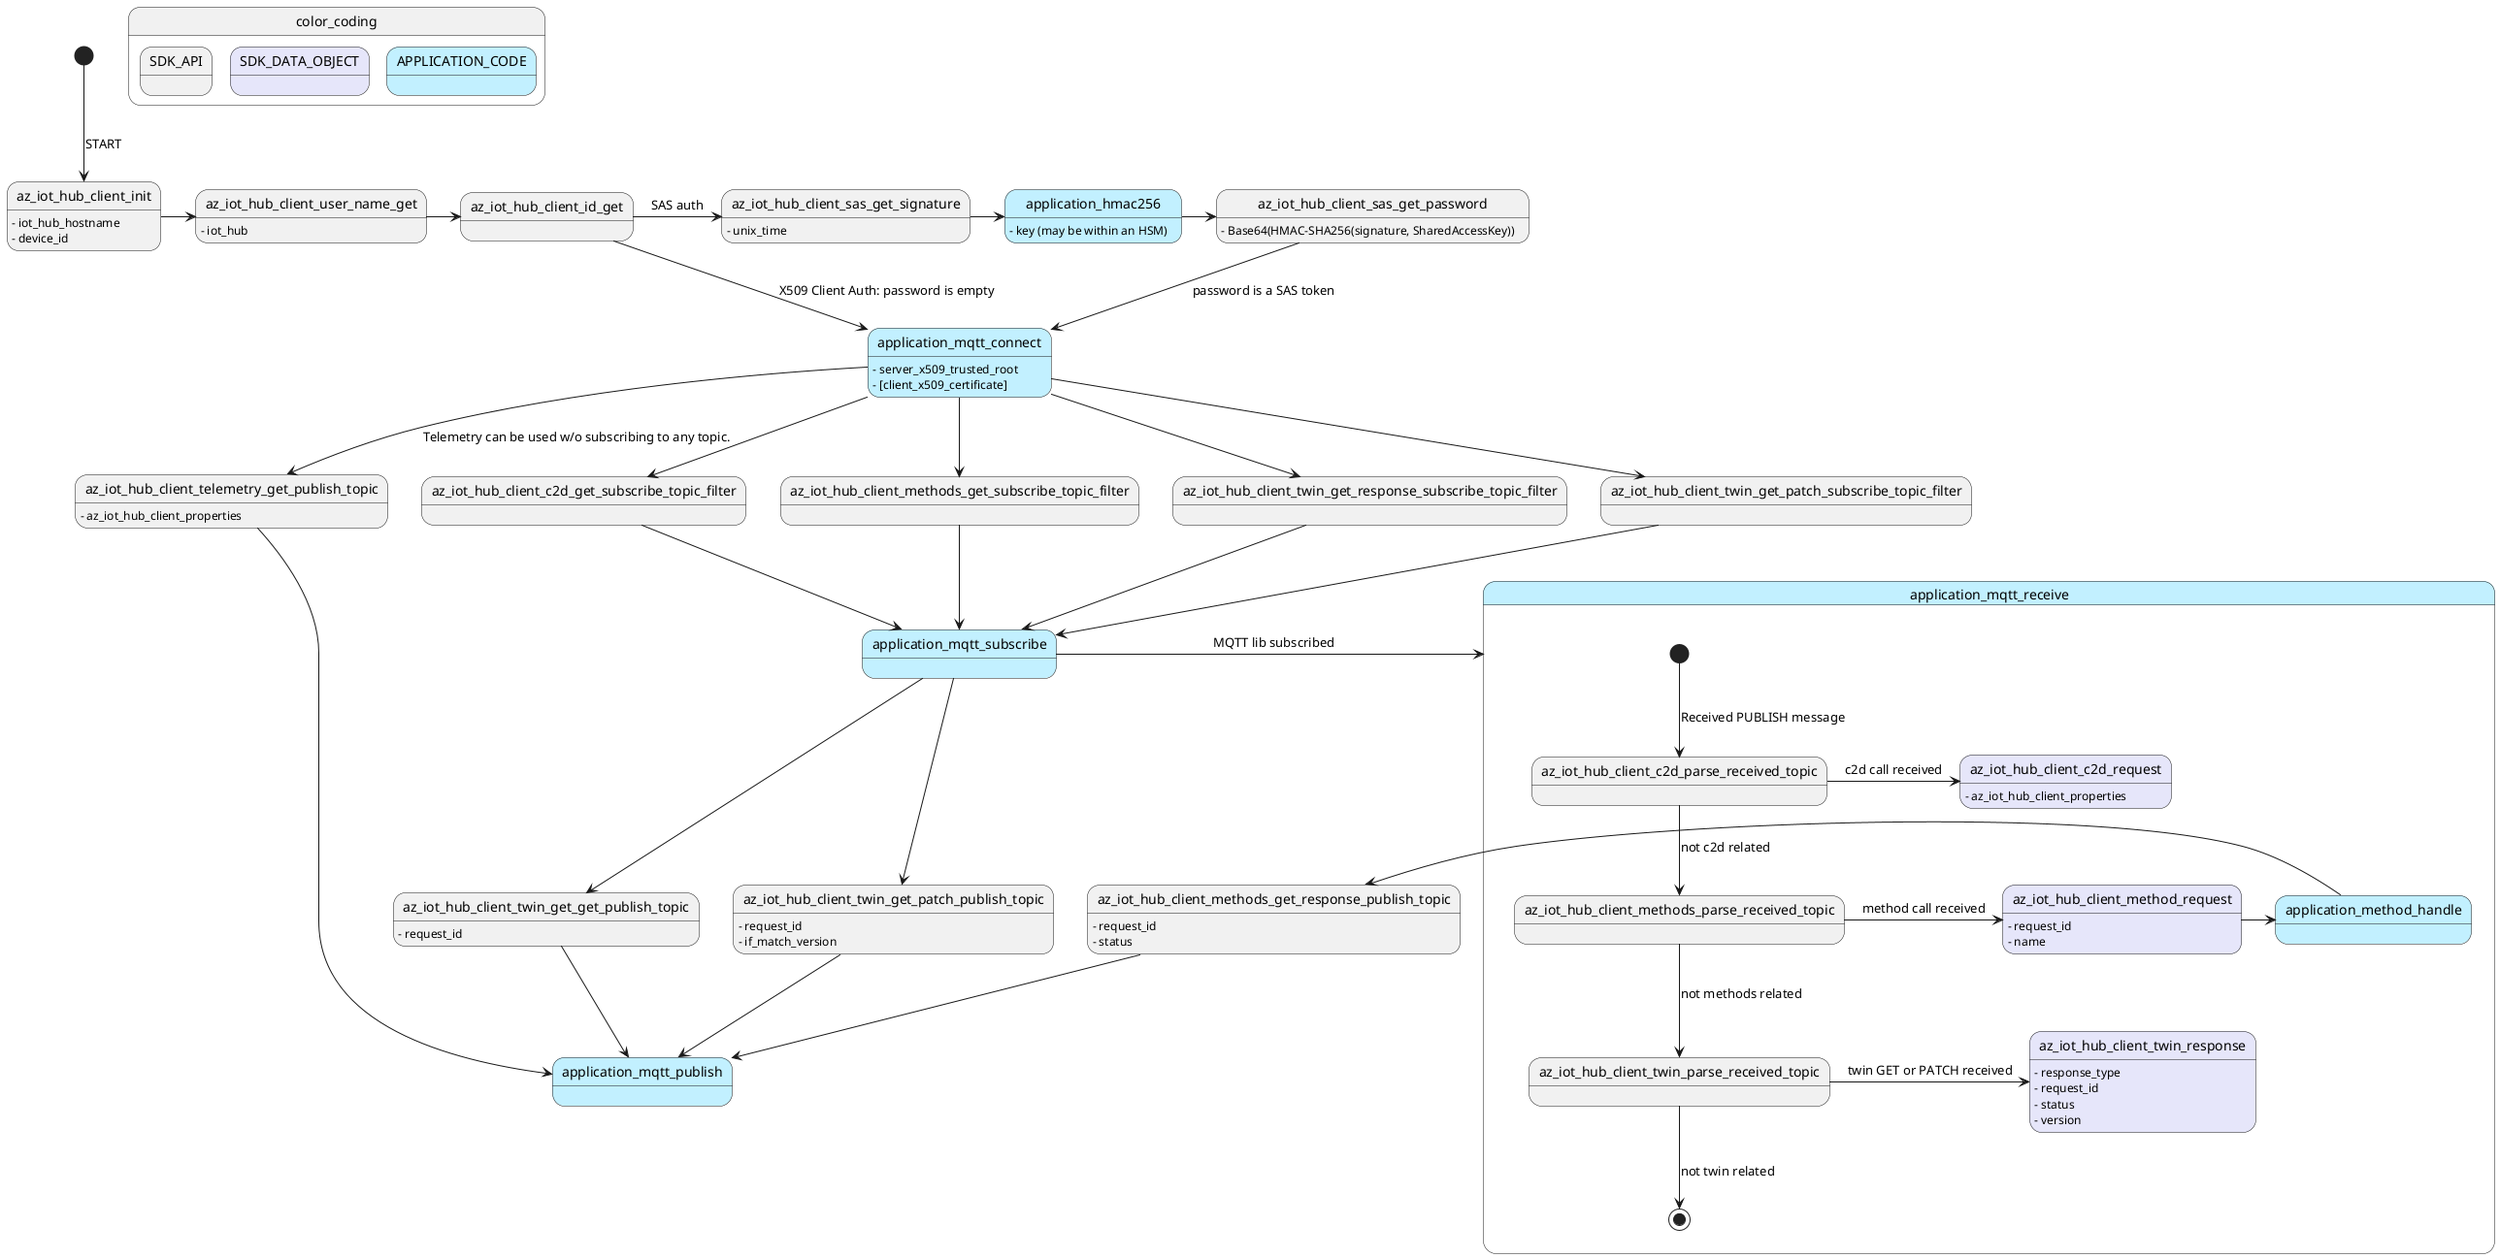 @startuml

skinparam state {
    BackgroundColor<<APP>> APPLICATION
    BackgroundColor<<STRUCT>> Lavender
}

state color_coding {
    state SDK_API
    state SDK_DATA_OBJECT <<STRUCT>>
    state APPLICATION_CODE <<APP>>
}

' Init
[*] --> az_iot_hub_client_init: START
az_iot_hub_client_init -> az_iot_hub_client_user_name_get
az_iot_hub_client_user_name_get -> az_iot_hub_client_id_get
az_iot_hub_client_id_get -> application_mqtt_connect: X509 Client Auth: password is empty
state application_mqtt_connect <<APP>>

' Optional SAS token generation:
az_iot_hub_client_id_get -> az_iot_hub_client_sas_get_signature : SAS auth
az_iot_hub_client_sas_get_signature -> application_hmac256
application_hmac256 -> az_iot_hub_client_sas_get_password
az_iot_hub_client_sas_get_password --> application_mqtt_connect : password is a SAS token
state application_hmac256 <<APP>>

' Telemetry
application_mqtt_connect --> az_iot_hub_client_telemetry_get_publish_topic : Telemetry can be used w/o subscribing to any topic.
az_iot_hub_client_telemetry_get_publish_topic --> application_mqtt_publish

' C2D
application_mqtt_connect --> az_iot_hub_client_c2d_get_subscribe_topic_filter
az_iot_hub_client_c2d_get_subscribe_topic_filter --> application_mqtt_subscribe

' Methods
application_mqtt_connect --> az_iot_hub_client_methods_get_subscribe_topic_filter
az_iot_hub_client_methods_get_subscribe_topic_filter --> application_mqtt_subscribe

az_iot_hub_client_methods_get_response_publish_topic --> application_mqtt_publish

' Twin
application_mqtt_connect --> az_iot_hub_client_twin_get_response_subscribe_topic_filter
az_iot_hub_client_twin_get_response_subscribe_topic_filter --> application_mqtt_subscribe

application_mqtt_connect --> az_iot_hub_client_twin_get_patch_subscribe_topic_filter
az_iot_hub_client_twin_get_patch_subscribe_topic_filter --> application_mqtt_subscribe


application_mqtt_subscribe --> az_iot_hub_client_twin_get_get_publish_topic
az_iot_hub_client_twin_get_get_publish_topic --> application_mqtt_publish

application_mqtt_subscribe --> az_iot_hub_client_twin_get_patch_publish_topic
az_iot_hub_client_twin_get_patch_publish_topic --> application_mqtt_publish

' Common subscribe
state application_mqtt_subscribe <<APP>>
application_mqtt_subscribe -> application_mqtt_receive : MQTT lib subscribed

state application_mqtt_publish <<APP>>

state application_mqtt_receive <<APP>> { 
' Callback delegating handler:
    [*] --> az_iot_hub_client_c2d_parse_received_topic : Received PUBLISH message
    az_iot_hub_client_c2d_parse_received_topic --> az_iot_hub_client_methods_parse_received_topic : not c2d related
    az_iot_hub_client_methods_parse_received_topic --> az_iot_hub_client_twin_parse_received_topic : not methods related
    az_iot_hub_client_twin_parse_received_topic --> [*] : not twin related

' C2D
    az_iot_hub_client_c2d_parse_received_topic -> az_iot_hub_client_c2d_request : c2d call received
    
' Methods:
    az_iot_hub_client_methods_parse_received_topic -> az_iot_hub_client_method_request : method call received
    az_iot_hub_client_method_request -> application_method_handle
    state application_method_handle <<APP>>
    application_method_handle -> az_iot_hub_client_methods_get_response_publish_topic
    
' Twin
    az_iot_hub_client_twin_parse_received_topic -> az_iot_hub_client_twin_response : twin GET or PATCH received
}

' IoT Hub client:
az_iot_hub_client_init : - iot_hub_hostname
az_iot_hub_client_init : - device_id

az_iot_hub_client_user_name_get : - iot_hub

' SAS Tokens
az_iot_hub_client_sas_get_signature : - unix_time
az_iot_hub_client_sas_get_password: - Base64(HMAC-SHA256(signature, SharedAccessKey))

az_iot_hub_client_telemetry_get_publish_topic : - az_iot_hub_client_properties

state az_iot_hub_client_method_request <<STRUCT>>
az_iot_hub_client_method_request: - request_id
az_iot_hub_client_method_request: - name

az_iot_hub_client_methods_get_response_publish_topic: - request_id
az_iot_hub_client_methods_get_response_publish_topic: - status

state az_iot_hub_client_c2d_request <<STRUCT>>
az_iot_hub_client_c2d_request : - az_iot_hub_client_properties

az_iot_hub_client_twin_get_get_publish_topic : - request_id

az_iot_hub_client_twin_get_patch_publish_topic : - request_id
az_iot_hub_client_twin_get_patch_publish_topic : - if_match_version

state az_iot_hub_client_twin_response <<STRUCT>>
az_iot_hub_client_twin_response : - response_type
az_iot_hub_client_twin_response : - request_id
az_iot_hub_client_twin_response : - status
az_iot_hub_client_twin_response : - version

' Application interfaces
application_mqtt_connect : - server_x509_trusted_root
application_mqtt_connect : - [client_x509_certificate]
application_hmac256 : - key (may be within an HSM)

@enduml
